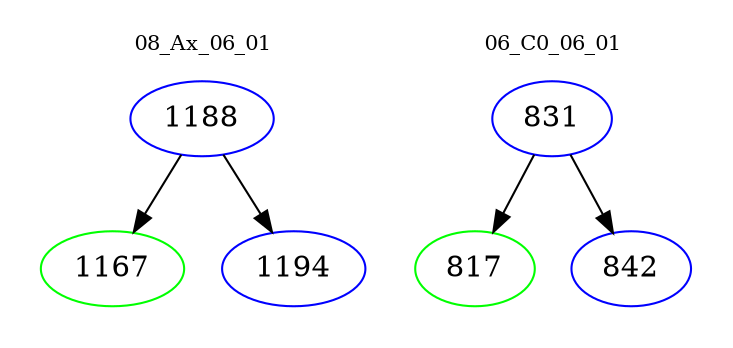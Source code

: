 digraph{
subgraph cluster_0 {
color = white
label = "08_Ax_06_01";
fontsize=10;
T0_1188 [label="1188", color="blue"]
T0_1188 -> T0_1167 [color="black"]
T0_1167 [label="1167", color="green"]
T0_1188 -> T0_1194 [color="black"]
T0_1194 [label="1194", color="blue"]
}
subgraph cluster_1 {
color = white
label = "06_C0_06_01";
fontsize=10;
T1_831 [label="831", color="blue"]
T1_831 -> T1_817 [color="black"]
T1_817 [label="817", color="green"]
T1_831 -> T1_842 [color="black"]
T1_842 [label="842", color="blue"]
}
}
